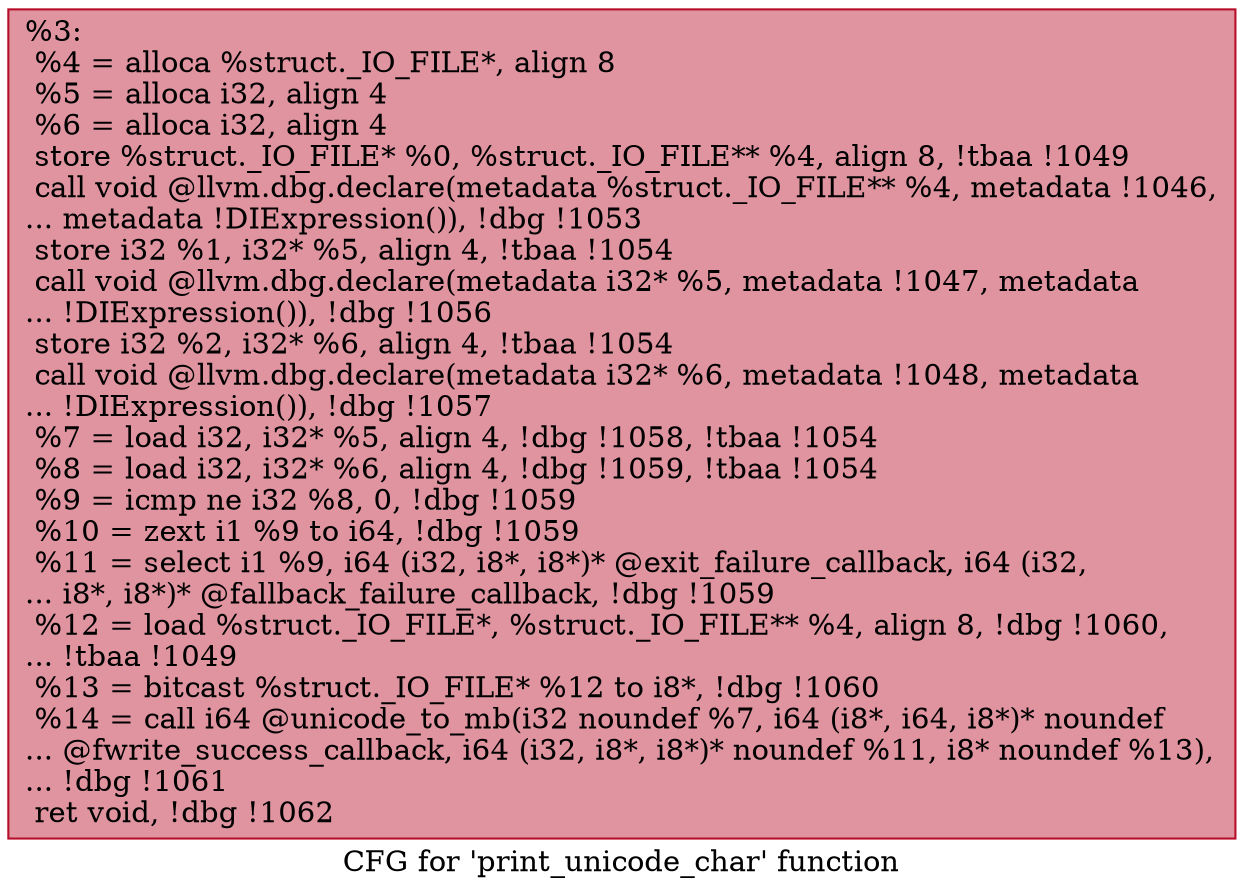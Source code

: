 digraph "CFG for 'print_unicode_char' function" {
	label="CFG for 'print_unicode_char' function";

	Node0x1aded60 [shape=record,color="#b70d28ff", style=filled, fillcolor="#b70d2870",label="{%3:\l  %4 = alloca %struct._IO_FILE*, align 8\l  %5 = alloca i32, align 4\l  %6 = alloca i32, align 4\l  store %struct._IO_FILE* %0, %struct._IO_FILE** %4, align 8, !tbaa !1049\l  call void @llvm.dbg.declare(metadata %struct._IO_FILE** %4, metadata !1046,\l... metadata !DIExpression()), !dbg !1053\l  store i32 %1, i32* %5, align 4, !tbaa !1054\l  call void @llvm.dbg.declare(metadata i32* %5, metadata !1047, metadata\l... !DIExpression()), !dbg !1056\l  store i32 %2, i32* %6, align 4, !tbaa !1054\l  call void @llvm.dbg.declare(metadata i32* %6, metadata !1048, metadata\l... !DIExpression()), !dbg !1057\l  %7 = load i32, i32* %5, align 4, !dbg !1058, !tbaa !1054\l  %8 = load i32, i32* %6, align 4, !dbg !1059, !tbaa !1054\l  %9 = icmp ne i32 %8, 0, !dbg !1059\l  %10 = zext i1 %9 to i64, !dbg !1059\l  %11 = select i1 %9, i64 (i32, i8*, i8*)* @exit_failure_callback, i64 (i32,\l... i8*, i8*)* @fallback_failure_callback, !dbg !1059\l  %12 = load %struct._IO_FILE*, %struct._IO_FILE** %4, align 8, !dbg !1060,\l... !tbaa !1049\l  %13 = bitcast %struct._IO_FILE* %12 to i8*, !dbg !1060\l  %14 = call i64 @unicode_to_mb(i32 noundef %7, i64 (i8*, i64, i8*)* noundef\l... @fwrite_success_callback, i64 (i32, i8*, i8*)* noundef %11, i8* noundef %13),\l... !dbg !1061\l  ret void, !dbg !1062\l}"];
}
